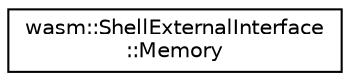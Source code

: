 digraph "Graphical Class Hierarchy"
{
  edge [fontname="Helvetica",fontsize="10",labelfontname="Helvetica",labelfontsize="10"];
  node [fontname="Helvetica",fontsize="10",shape=record];
  rankdir="LR";
  Node0 [label="wasm::ShellExternalInterface\l::Memory",height=0.2,width=0.4,color="black", fillcolor="white", style="filled",URL="$classwasm_1_1_shell_external_interface_1_1_memory.html"];
}
